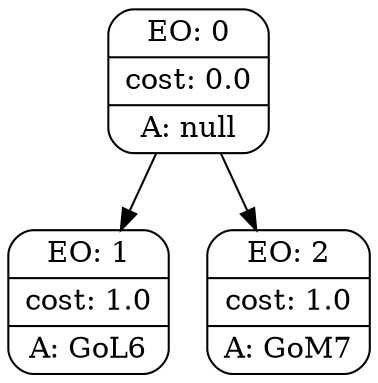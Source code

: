 digraph g {
node [shape = Mrecord];
nodo0[label="{EO: 0|cost: 0.0|A: null}"]
nodo1[label="{EO: 1|cost: 1.0|A: GoL6}"]

nodo0 -> nodo1;
nodo2[label="{EO: 2|cost: 1.0|A: GoM7}"]

nodo0 -> nodo2;


}